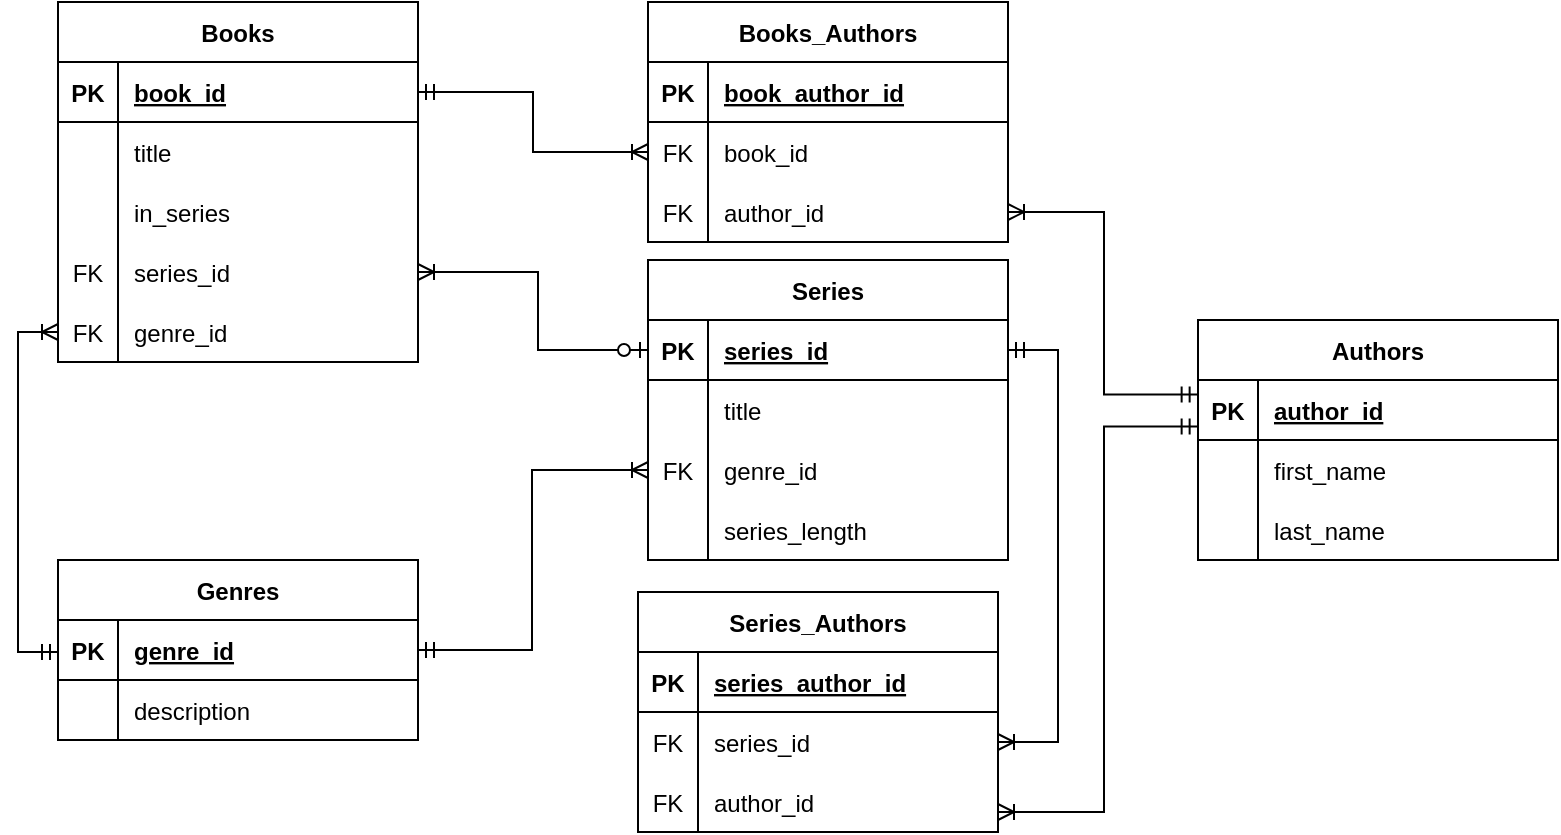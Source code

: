 <mxfile version="20.8.16" type="device"><diagram id="YcVGNWYX_0p9WS18v-X_" name="Page-1"><mxGraphModel dx="988" dy="469" grid="1" gridSize="10" guides="1" tooltips="1" connect="1" arrows="1" fold="1" page="1" pageScale="1" pageWidth="850" pageHeight="1100" math="0" shadow="0"><root><mxCell id="0"/><mxCell id="1" parent="0"/><mxCell id="V2rKV4Rya1Wr2MBm10I8-1" value="Books" style="shape=table;startSize=30;container=1;collapsible=1;childLayout=tableLayout;fixedRows=1;rowLines=0;fontStyle=1;align=center;resizeLast=1;" parent="1" vertex="1"><mxGeometry x="40" y="25" width="180" height="180" as="geometry"/></mxCell><mxCell id="V2rKV4Rya1Wr2MBm10I8-2" value="" style="shape=tableRow;horizontal=0;startSize=0;swimlaneHead=0;swimlaneBody=0;fillColor=none;collapsible=0;dropTarget=0;points=[[0,0.5],[1,0.5]];portConstraint=eastwest;top=0;left=0;right=0;bottom=1;" parent="V2rKV4Rya1Wr2MBm10I8-1" vertex="1"><mxGeometry y="30" width="180" height="30" as="geometry"/></mxCell><mxCell id="V2rKV4Rya1Wr2MBm10I8-3" value="PK" style="shape=partialRectangle;connectable=0;fillColor=none;top=0;left=0;bottom=0;right=0;fontStyle=1;overflow=hidden;" parent="V2rKV4Rya1Wr2MBm10I8-2" vertex="1"><mxGeometry width="30" height="30" as="geometry"><mxRectangle width="30" height="30" as="alternateBounds"/></mxGeometry></mxCell><mxCell id="V2rKV4Rya1Wr2MBm10I8-4" value="book_id" style="shape=partialRectangle;connectable=0;fillColor=none;top=0;left=0;bottom=0;right=0;align=left;spacingLeft=6;fontStyle=5;overflow=hidden;" parent="V2rKV4Rya1Wr2MBm10I8-2" vertex="1"><mxGeometry x="30" width="150" height="30" as="geometry"><mxRectangle width="150" height="30" as="alternateBounds"/></mxGeometry></mxCell><mxCell id="59JMAN7m0pr_UB3jUuOd-1" style="shape=tableRow;horizontal=0;startSize=0;swimlaneHead=0;swimlaneBody=0;fillColor=none;collapsible=0;dropTarget=0;points=[[0,0.5],[1,0.5]];portConstraint=eastwest;top=0;left=0;right=0;bottom=0;" parent="V2rKV4Rya1Wr2MBm10I8-1" vertex="1"><mxGeometry y="60" width="180" height="30" as="geometry"/></mxCell><mxCell id="59JMAN7m0pr_UB3jUuOd-2" style="shape=partialRectangle;connectable=0;fillColor=none;top=0;left=0;bottom=0;right=0;editable=1;overflow=hidden;" parent="59JMAN7m0pr_UB3jUuOd-1" vertex="1"><mxGeometry width="30" height="30" as="geometry"><mxRectangle width="30" height="30" as="alternateBounds"/></mxGeometry></mxCell><mxCell id="59JMAN7m0pr_UB3jUuOd-3" value="title" style="shape=partialRectangle;connectable=0;fillColor=none;top=0;left=0;bottom=0;right=0;align=left;spacingLeft=6;overflow=hidden;" parent="59JMAN7m0pr_UB3jUuOd-1" vertex="1"><mxGeometry x="30" width="150" height="30" as="geometry"><mxRectangle width="150" height="30" as="alternateBounds"/></mxGeometry></mxCell><mxCell id="V2rKV4Rya1Wr2MBm10I8-8" value="" style="shape=tableRow;horizontal=0;startSize=0;swimlaneHead=0;swimlaneBody=0;fillColor=none;collapsible=0;dropTarget=0;points=[[0,0.5],[1,0.5]];portConstraint=eastwest;top=0;left=0;right=0;bottom=0;" parent="V2rKV4Rya1Wr2MBm10I8-1" vertex="1"><mxGeometry y="90" width="180" height="30" as="geometry"/></mxCell><mxCell id="V2rKV4Rya1Wr2MBm10I8-9" value="" style="shape=partialRectangle;connectable=0;fillColor=none;top=0;left=0;bottom=0;right=0;editable=1;overflow=hidden;" parent="V2rKV4Rya1Wr2MBm10I8-8" vertex="1"><mxGeometry width="30" height="30" as="geometry"><mxRectangle width="30" height="30" as="alternateBounds"/></mxGeometry></mxCell><mxCell id="V2rKV4Rya1Wr2MBm10I8-10" value="in_series" style="shape=partialRectangle;connectable=0;fillColor=none;top=0;left=0;bottom=0;right=0;align=left;spacingLeft=6;overflow=hidden;" parent="V2rKV4Rya1Wr2MBm10I8-8" vertex="1"><mxGeometry x="30" width="150" height="30" as="geometry"><mxRectangle width="150" height="30" as="alternateBounds"/></mxGeometry></mxCell><mxCell id="V2rKV4Rya1Wr2MBm10I8-14" style="shape=tableRow;horizontal=0;startSize=0;swimlaneHead=0;swimlaneBody=0;fillColor=none;collapsible=0;dropTarget=0;points=[[0,0.5],[1,0.5]];portConstraint=eastwest;top=0;left=0;right=0;bottom=0;" parent="V2rKV4Rya1Wr2MBm10I8-1" vertex="1"><mxGeometry y="120" width="180" height="30" as="geometry"/></mxCell><mxCell id="V2rKV4Rya1Wr2MBm10I8-15" value="FK" style="shape=partialRectangle;connectable=0;fillColor=none;top=0;left=0;bottom=0;right=0;editable=1;overflow=hidden;" parent="V2rKV4Rya1Wr2MBm10I8-14" vertex="1"><mxGeometry width="30" height="30" as="geometry"><mxRectangle width="30" height="30" as="alternateBounds"/></mxGeometry></mxCell><mxCell id="V2rKV4Rya1Wr2MBm10I8-16" value="series_id" style="shape=partialRectangle;connectable=0;fillColor=none;top=0;left=0;bottom=0;right=0;align=left;spacingLeft=6;overflow=hidden;" parent="V2rKV4Rya1Wr2MBm10I8-14" vertex="1"><mxGeometry x="30" width="150" height="30" as="geometry"><mxRectangle width="150" height="30" as="alternateBounds"/></mxGeometry></mxCell><mxCell id="V2rKV4Rya1Wr2MBm10I8-20" style="shape=tableRow;horizontal=0;startSize=0;swimlaneHead=0;swimlaneBody=0;fillColor=none;collapsible=0;dropTarget=0;points=[[0,0.5],[1,0.5]];portConstraint=eastwest;top=0;left=0;right=0;bottom=0;" parent="V2rKV4Rya1Wr2MBm10I8-1" vertex="1"><mxGeometry y="150" width="180" height="30" as="geometry"/></mxCell><mxCell id="V2rKV4Rya1Wr2MBm10I8-21" value="FK" style="shape=partialRectangle;connectable=0;fillColor=none;top=0;left=0;bottom=0;right=0;editable=1;overflow=hidden;" parent="V2rKV4Rya1Wr2MBm10I8-20" vertex="1"><mxGeometry width="30" height="30" as="geometry"><mxRectangle width="30" height="30" as="alternateBounds"/></mxGeometry></mxCell><mxCell id="V2rKV4Rya1Wr2MBm10I8-22" value="genre_id" style="shape=partialRectangle;connectable=0;fillColor=none;top=0;left=0;bottom=0;right=0;align=left;spacingLeft=6;overflow=hidden;" parent="V2rKV4Rya1Wr2MBm10I8-20" vertex="1"><mxGeometry x="30" width="150" height="30" as="geometry"><mxRectangle width="150" height="30" as="alternateBounds"/></mxGeometry></mxCell><mxCell id="V2rKV4Rya1Wr2MBm10I8-23" value="Authors" style="shape=table;startSize=30;container=1;collapsible=1;childLayout=tableLayout;fixedRows=1;rowLines=0;fontStyle=1;align=center;resizeLast=1;" parent="1" vertex="1"><mxGeometry x="610" y="184" width="180" height="120" as="geometry"/></mxCell><mxCell id="V2rKV4Rya1Wr2MBm10I8-24" value="" style="shape=tableRow;horizontal=0;startSize=0;swimlaneHead=0;swimlaneBody=0;fillColor=none;collapsible=0;dropTarget=0;points=[[0,0.5],[1,0.5]];portConstraint=eastwest;top=0;left=0;right=0;bottom=1;" parent="V2rKV4Rya1Wr2MBm10I8-23" vertex="1"><mxGeometry y="30" width="180" height="30" as="geometry"/></mxCell><mxCell id="V2rKV4Rya1Wr2MBm10I8-25" value="PK" style="shape=partialRectangle;connectable=0;fillColor=none;top=0;left=0;bottom=0;right=0;fontStyle=1;overflow=hidden;" parent="V2rKV4Rya1Wr2MBm10I8-24" vertex="1"><mxGeometry width="30" height="30" as="geometry"><mxRectangle width="30" height="30" as="alternateBounds"/></mxGeometry></mxCell><mxCell id="V2rKV4Rya1Wr2MBm10I8-26" value="author_id" style="shape=partialRectangle;connectable=0;fillColor=none;top=0;left=0;bottom=0;right=0;align=left;spacingLeft=6;fontStyle=5;overflow=hidden;" parent="V2rKV4Rya1Wr2MBm10I8-24" vertex="1"><mxGeometry x="30" width="150" height="30" as="geometry"><mxRectangle width="150" height="30" as="alternateBounds"/></mxGeometry></mxCell><mxCell id="V2rKV4Rya1Wr2MBm10I8-27" value="" style="shape=tableRow;horizontal=0;startSize=0;swimlaneHead=0;swimlaneBody=0;fillColor=none;collapsible=0;dropTarget=0;points=[[0,0.5],[1,0.5]];portConstraint=eastwest;top=0;left=0;right=0;bottom=0;" parent="V2rKV4Rya1Wr2MBm10I8-23" vertex="1"><mxGeometry y="60" width="180" height="30" as="geometry"/></mxCell><mxCell id="V2rKV4Rya1Wr2MBm10I8-28" value="" style="shape=partialRectangle;connectable=0;fillColor=none;top=0;left=0;bottom=0;right=0;editable=1;overflow=hidden;" parent="V2rKV4Rya1Wr2MBm10I8-27" vertex="1"><mxGeometry width="30" height="30" as="geometry"><mxRectangle width="30" height="30" as="alternateBounds"/></mxGeometry></mxCell><mxCell id="V2rKV4Rya1Wr2MBm10I8-29" value="first_name" style="shape=partialRectangle;connectable=0;fillColor=none;top=0;left=0;bottom=0;right=0;align=left;spacingLeft=6;overflow=hidden;" parent="V2rKV4Rya1Wr2MBm10I8-27" vertex="1"><mxGeometry x="30" width="150" height="30" as="geometry"><mxRectangle width="150" height="30" as="alternateBounds"/></mxGeometry></mxCell><mxCell id="V2rKV4Rya1Wr2MBm10I8-30" value="" style="shape=tableRow;horizontal=0;startSize=0;swimlaneHead=0;swimlaneBody=0;fillColor=none;collapsible=0;dropTarget=0;points=[[0,0.5],[1,0.5]];portConstraint=eastwest;top=0;left=0;right=0;bottom=0;" parent="V2rKV4Rya1Wr2MBm10I8-23" vertex="1"><mxGeometry y="90" width="180" height="30" as="geometry"/></mxCell><mxCell id="V2rKV4Rya1Wr2MBm10I8-31" value="" style="shape=partialRectangle;connectable=0;fillColor=none;top=0;left=0;bottom=0;right=0;editable=1;overflow=hidden;" parent="V2rKV4Rya1Wr2MBm10I8-30" vertex="1"><mxGeometry width="30" height="30" as="geometry"><mxRectangle width="30" height="30" as="alternateBounds"/></mxGeometry></mxCell><mxCell id="V2rKV4Rya1Wr2MBm10I8-32" value="last_name" style="shape=partialRectangle;connectable=0;fillColor=none;top=0;left=0;bottom=0;right=0;align=left;spacingLeft=6;overflow=hidden;" parent="V2rKV4Rya1Wr2MBm10I8-30" vertex="1"><mxGeometry x="30" width="150" height="30" as="geometry"><mxRectangle width="150" height="30" as="alternateBounds"/></mxGeometry></mxCell><mxCell id="V2rKV4Rya1Wr2MBm10I8-39" value="Genres" style="shape=table;startSize=30;container=1;collapsible=1;childLayout=tableLayout;fixedRows=1;rowLines=0;fontStyle=1;align=center;resizeLast=1;" parent="1" vertex="1"><mxGeometry x="40" y="304" width="180" height="90" as="geometry"/></mxCell><mxCell id="V2rKV4Rya1Wr2MBm10I8-40" value="" style="shape=tableRow;horizontal=0;startSize=0;swimlaneHead=0;swimlaneBody=0;fillColor=none;collapsible=0;dropTarget=0;points=[[0,0.5],[1,0.5]];portConstraint=eastwest;top=0;left=0;right=0;bottom=1;" parent="V2rKV4Rya1Wr2MBm10I8-39" vertex="1"><mxGeometry y="30" width="180" height="30" as="geometry"/></mxCell><mxCell id="V2rKV4Rya1Wr2MBm10I8-41" value="PK" style="shape=partialRectangle;connectable=0;fillColor=none;top=0;left=0;bottom=0;right=0;fontStyle=1;overflow=hidden;" parent="V2rKV4Rya1Wr2MBm10I8-40" vertex="1"><mxGeometry width="30" height="30" as="geometry"><mxRectangle width="30" height="30" as="alternateBounds"/></mxGeometry></mxCell><mxCell id="V2rKV4Rya1Wr2MBm10I8-42" value="genre_id" style="shape=partialRectangle;connectable=0;fillColor=none;top=0;left=0;bottom=0;right=0;align=left;spacingLeft=6;fontStyle=5;overflow=hidden;" parent="V2rKV4Rya1Wr2MBm10I8-40" vertex="1"><mxGeometry x="30" width="150" height="30" as="geometry"><mxRectangle width="150" height="30" as="alternateBounds"/></mxGeometry></mxCell><mxCell id="V2rKV4Rya1Wr2MBm10I8-43" value="" style="shape=tableRow;horizontal=0;startSize=0;swimlaneHead=0;swimlaneBody=0;fillColor=none;collapsible=0;dropTarget=0;points=[[0,0.5],[1,0.5]];portConstraint=eastwest;top=0;left=0;right=0;bottom=0;" parent="V2rKV4Rya1Wr2MBm10I8-39" vertex="1"><mxGeometry y="60" width="180" height="30" as="geometry"/></mxCell><mxCell id="V2rKV4Rya1Wr2MBm10I8-44" value="" style="shape=partialRectangle;connectable=0;fillColor=none;top=0;left=0;bottom=0;right=0;editable=1;overflow=hidden;" parent="V2rKV4Rya1Wr2MBm10I8-43" vertex="1"><mxGeometry width="30" height="30" as="geometry"><mxRectangle width="30" height="30" as="alternateBounds"/></mxGeometry></mxCell><mxCell id="V2rKV4Rya1Wr2MBm10I8-45" value="description" style="shape=partialRectangle;connectable=0;fillColor=none;top=0;left=0;bottom=0;right=0;align=left;spacingLeft=6;overflow=hidden;" parent="V2rKV4Rya1Wr2MBm10I8-43" vertex="1"><mxGeometry x="30" width="150" height="30" as="geometry"><mxRectangle width="150" height="30" as="alternateBounds"/></mxGeometry></mxCell><mxCell id="V2rKV4Rya1Wr2MBm10I8-52" value="Series" style="shape=table;startSize=30;container=1;collapsible=1;childLayout=tableLayout;fixedRows=1;rowLines=0;fontStyle=1;align=center;resizeLast=1;" parent="1" vertex="1"><mxGeometry x="335" y="154" width="180" height="150" as="geometry"/></mxCell><mxCell id="V2rKV4Rya1Wr2MBm10I8-53" value="" style="shape=tableRow;horizontal=0;startSize=0;swimlaneHead=0;swimlaneBody=0;fillColor=none;collapsible=0;dropTarget=0;points=[[0,0.5],[1,0.5]];portConstraint=eastwest;top=0;left=0;right=0;bottom=1;" parent="V2rKV4Rya1Wr2MBm10I8-52" vertex="1"><mxGeometry y="30" width="180" height="30" as="geometry"/></mxCell><mxCell id="V2rKV4Rya1Wr2MBm10I8-54" value="PK" style="shape=partialRectangle;connectable=0;fillColor=none;top=0;left=0;bottom=0;right=0;fontStyle=1;overflow=hidden;" parent="V2rKV4Rya1Wr2MBm10I8-53" vertex="1"><mxGeometry width="30" height="30" as="geometry"><mxRectangle width="30" height="30" as="alternateBounds"/></mxGeometry></mxCell><mxCell id="V2rKV4Rya1Wr2MBm10I8-55" value="series_id" style="shape=partialRectangle;connectable=0;fillColor=none;top=0;left=0;bottom=0;right=0;align=left;spacingLeft=6;fontStyle=5;overflow=hidden;" parent="V2rKV4Rya1Wr2MBm10I8-53" vertex="1"><mxGeometry x="30" width="150" height="30" as="geometry"><mxRectangle width="150" height="30" as="alternateBounds"/></mxGeometry></mxCell><mxCell id="fojaukvqfrUIzvgIrmPr-30" style="shape=tableRow;horizontal=0;startSize=0;swimlaneHead=0;swimlaneBody=0;fillColor=none;collapsible=0;dropTarget=0;points=[[0,0.5],[1,0.5]];portConstraint=eastwest;top=0;left=0;right=0;bottom=0;" parent="V2rKV4Rya1Wr2MBm10I8-52" vertex="1"><mxGeometry y="60" width="180" height="30" as="geometry"/></mxCell><mxCell id="fojaukvqfrUIzvgIrmPr-31" style="shape=partialRectangle;connectable=0;fillColor=none;top=0;left=0;bottom=0;right=0;editable=1;overflow=hidden;" parent="fojaukvqfrUIzvgIrmPr-30" vertex="1"><mxGeometry width="30" height="30" as="geometry"><mxRectangle width="30" height="30" as="alternateBounds"/></mxGeometry></mxCell><mxCell id="fojaukvqfrUIzvgIrmPr-32" value="title" style="shape=partialRectangle;connectable=0;fillColor=none;top=0;left=0;bottom=0;right=0;align=left;spacingLeft=6;overflow=hidden;" parent="fojaukvqfrUIzvgIrmPr-30" vertex="1"><mxGeometry x="30" width="150" height="30" as="geometry"><mxRectangle width="150" height="30" as="alternateBounds"/></mxGeometry></mxCell><mxCell id="V2rKV4Rya1Wr2MBm10I8-56" value="" style="shape=tableRow;horizontal=0;startSize=0;swimlaneHead=0;swimlaneBody=0;fillColor=none;collapsible=0;dropTarget=0;points=[[0,0.5],[1,0.5]];portConstraint=eastwest;top=0;left=0;right=0;bottom=0;" parent="V2rKV4Rya1Wr2MBm10I8-52" vertex="1"><mxGeometry y="90" width="180" height="30" as="geometry"/></mxCell><mxCell id="V2rKV4Rya1Wr2MBm10I8-57" value="FK" style="shape=partialRectangle;connectable=0;fillColor=none;top=0;left=0;bottom=0;right=0;editable=1;overflow=hidden;" parent="V2rKV4Rya1Wr2MBm10I8-56" vertex="1"><mxGeometry width="30" height="30" as="geometry"><mxRectangle width="30" height="30" as="alternateBounds"/></mxGeometry></mxCell><mxCell id="V2rKV4Rya1Wr2MBm10I8-58" value="genre_id" style="shape=partialRectangle;connectable=0;fillColor=none;top=0;left=0;bottom=0;right=0;align=left;spacingLeft=6;overflow=hidden;" parent="V2rKV4Rya1Wr2MBm10I8-56" vertex="1"><mxGeometry x="30" width="150" height="30" as="geometry"><mxRectangle width="150" height="30" as="alternateBounds"/></mxGeometry></mxCell><mxCell id="V2rKV4Rya1Wr2MBm10I8-59" value="" style="shape=tableRow;horizontal=0;startSize=0;swimlaneHead=0;swimlaneBody=0;fillColor=none;collapsible=0;dropTarget=0;points=[[0,0.5],[1,0.5]];portConstraint=eastwest;top=0;left=0;right=0;bottom=0;" parent="V2rKV4Rya1Wr2MBm10I8-52" vertex="1"><mxGeometry y="120" width="180" height="30" as="geometry"/></mxCell><mxCell id="V2rKV4Rya1Wr2MBm10I8-60" value="" style="shape=partialRectangle;connectable=0;fillColor=none;top=0;left=0;bottom=0;right=0;editable=1;overflow=hidden;" parent="V2rKV4Rya1Wr2MBm10I8-59" vertex="1"><mxGeometry width="30" height="30" as="geometry"><mxRectangle width="30" height="30" as="alternateBounds"/></mxGeometry></mxCell><mxCell id="V2rKV4Rya1Wr2MBm10I8-61" value="series_length" style="shape=partialRectangle;connectable=0;fillColor=none;top=0;left=0;bottom=0;right=0;align=left;spacingLeft=6;overflow=hidden;" parent="V2rKV4Rya1Wr2MBm10I8-59" vertex="1"><mxGeometry x="30" width="150" height="30" as="geometry"><mxRectangle width="150" height="30" as="alternateBounds"/></mxGeometry></mxCell><mxCell id="V2rKV4Rya1Wr2MBm10I8-91" value="" style="edgeStyle=elbowEdgeStyle;fontSize=12;html=1;endArrow=ERoneToMany;startArrow=ERzeroToOne;rounded=0;exitX=0;exitY=0.5;exitDx=0;exitDy=0;entryX=1;entryY=0.5;entryDx=0;entryDy=0;" parent="1" source="V2rKV4Rya1Wr2MBm10I8-53" target="V2rKV4Rya1Wr2MBm10I8-14" edge="1"><mxGeometry width="100" height="100" relative="1" as="geometry"><mxPoint x="660" y="270" as="sourcePoint"/><mxPoint x="30" y="170" as="targetPoint"/><Array as="points"><mxPoint x="280" y="170"/><mxPoint x="20" y="230"/></Array></mxGeometry></mxCell><mxCell id="V2rKV4Rya1Wr2MBm10I8-92" value="" style="edgeStyle=elbowEdgeStyle;fontSize=12;html=1;endArrow=ERoneToMany;startArrow=ERmandOne;rounded=0;shadow=0;jumpStyle=arc;exitX=0;exitY=0.533;exitDx=0;exitDy=0;entryX=0;entryY=0.5;entryDx=0;entryDy=0;exitPerimeter=0;" parent="1" source="V2rKV4Rya1Wr2MBm10I8-40" target="V2rKV4Rya1Wr2MBm10I8-20" edge="1"><mxGeometry width="100" height="100" relative="1" as="geometry"><mxPoint x="350" y="320" as="sourcePoint"/><mxPoint x="240" y="200" as="targetPoint"/><Array as="points"><mxPoint x="20" y="270"/></Array></mxGeometry></mxCell><mxCell id="V2rKV4Rya1Wr2MBm10I8-94" value="" style="edgeStyle=elbowEdgeStyle;fontSize=12;html=1;endArrow=ERmandOne;startArrow=ERoneToMany;rounded=0;shadow=0;jumpStyle=arc;exitX=1;exitY=0.5;exitDx=0;exitDy=0;entryX=1;entryY=0.5;entryDx=0;entryDy=0;startFill=0;endFill=0;" parent="1" source="fojaukvqfrUIzvgIrmPr-21" target="V2rKV4Rya1Wr2MBm10I8-53" edge="1"><mxGeometry width="100" height="100" relative="1" as="geometry"><mxPoint x="350" y="335" as="sourcePoint"/><mxPoint x="520" y="200" as="targetPoint"/><Array as="points"><mxPoint x="540" y="300"/><mxPoint x="290" y="380"/><mxPoint x="290" y="370"/></Array></mxGeometry></mxCell><mxCell id="x09nJ67AgPY3by1PB_oo-4" value="" style="edgeStyle=orthogonalEdgeStyle;fontSize=12;html=1;endArrow=ERoneToMany;startArrow=ERmandOne;rounded=0;exitX=1;exitY=0.5;exitDx=0;exitDy=0;endFill=0;entryX=0;entryY=0.5;entryDx=0;entryDy=0;startFill=0;" parent="1" source="V2rKV4Rya1Wr2MBm10I8-2" target="fojaukvqfrUIzvgIrmPr-11" edge="1"><mxGeometry width="100" height="100" relative="1" as="geometry"><mxPoint x="240" y="170" as="sourcePoint"/><mxPoint x="330" y="60" as="targetPoint"/></mxGeometry></mxCell><mxCell id="x09nJ67AgPY3by1PB_oo-5" value="" style="edgeStyle=elbowEdgeStyle;fontSize=12;html=1;endArrow=ERmandOne;startArrow=ERoneToMany;rounded=0;shadow=0;jumpStyle=arc;entryX=1;entryY=0.5;entryDx=0;entryDy=0;endFill=0;exitX=0;exitY=0.5;exitDx=0;exitDy=0;" parent="1" source="V2rKV4Rya1Wr2MBm10I8-56" target="V2rKV4Rya1Wr2MBm10I8-40" edge="1"><mxGeometry width="100" height="100" relative="1" as="geometry"><mxPoint x="330" y="259" as="sourcePoint"/><mxPoint x="640" y="390" as="targetPoint"/><Array as="points"><mxPoint x="277" y="286"/><mxPoint x="310" y="310"/><mxPoint x="310" y="250"/></Array></mxGeometry></mxCell><mxCell id="Y_9Jyx2ZIjU98_TrYNg2-1" value="Books_Authors" style="shape=table;startSize=30;container=1;collapsible=1;childLayout=tableLayout;fixedRows=1;rowLines=0;fontStyle=1;align=center;resizeLast=1;" parent="1" vertex="1"><mxGeometry x="335" y="25" width="180" height="120" as="geometry"/></mxCell><mxCell id="fojaukvqfrUIzvgIrmPr-2" value="" style="shape=tableRow;horizontal=0;startSize=0;swimlaneHead=0;swimlaneBody=0;fillColor=none;collapsible=0;dropTarget=0;points=[[0,0.5],[1,0.5]];portConstraint=eastwest;top=0;left=0;right=0;bottom=1;" parent="Y_9Jyx2ZIjU98_TrYNg2-1" vertex="1"><mxGeometry y="30" width="180" height="30" as="geometry"/></mxCell><mxCell id="fojaukvqfrUIzvgIrmPr-3" value="PK" style="shape=partialRectangle;connectable=0;fillColor=none;top=0;left=0;bottom=0;right=0;fontStyle=1;overflow=hidden;" parent="fojaukvqfrUIzvgIrmPr-2" vertex="1"><mxGeometry width="30" height="30" as="geometry"><mxRectangle width="30" height="30" as="alternateBounds"/></mxGeometry></mxCell><mxCell id="fojaukvqfrUIzvgIrmPr-4" value="book_author_id" style="shape=partialRectangle;connectable=0;fillColor=none;top=0;left=0;bottom=0;right=0;align=left;spacingLeft=6;fontStyle=5;overflow=hidden;" parent="fojaukvqfrUIzvgIrmPr-2" vertex="1"><mxGeometry x="30" width="150" height="30" as="geometry"><mxRectangle width="150" height="30" as="alternateBounds"/></mxGeometry></mxCell><mxCell id="fojaukvqfrUIzvgIrmPr-11" style="shape=tableRow;horizontal=0;startSize=0;swimlaneHead=0;swimlaneBody=0;fillColor=none;collapsible=0;dropTarget=0;points=[[0,0.5],[1,0.5]];portConstraint=eastwest;top=0;left=0;right=0;bottom=0;" parent="Y_9Jyx2ZIjU98_TrYNg2-1" vertex="1"><mxGeometry y="60" width="180" height="30" as="geometry"/></mxCell><mxCell id="fojaukvqfrUIzvgIrmPr-12" value="FK" style="shape=partialRectangle;connectable=0;fillColor=none;top=0;left=0;bottom=0;right=0;editable=1;overflow=hidden;" parent="fojaukvqfrUIzvgIrmPr-11" vertex="1"><mxGeometry width="30" height="30" as="geometry"><mxRectangle width="30" height="30" as="alternateBounds"/></mxGeometry></mxCell><mxCell id="fojaukvqfrUIzvgIrmPr-13" value="book_id" style="shape=partialRectangle;connectable=0;fillColor=none;top=0;left=0;bottom=0;right=0;align=left;spacingLeft=6;overflow=hidden;" parent="fojaukvqfrUIzvgIrmPr-11" vertex="1"><mxGeometry x="30" width="150" height="30" as="geometry"><mxRectangle width="150" height="30" as="alternateBounds"/></mxGeometry></mxCell><mxCell id="fojaukvqfrUIzvgIrmPr-14" style="shape=tableRow;horizontal=0;startSize=0;swimlaneHead=0;swimlaneBody=0;fillColor=none;collapsible=0;dropTarget=0;points=[[0,0.5],[1,0.5]];portConstraint=eastwest;top=0;left=0;right=0;bottom=0;" parent="Y_9Jyx2ZIjU98_TrYNg2-1" vertex="1"><mxGeometry y="90" width="180" height="30" as="geometry"/></mxCell><mxCell id="fojaukvqfrUIzvgIrmPr-15" value="FK" style="shape=partialRectangle;connectable=0;fillColor=none;top=0;left=0;bottom=0;right=0;editable=1;overflow=hidden;" parent="fojaukvqfrUIzvgIrmPr-14" vertex="1"><mxGeometry width="30" height="30" as="geometry"><mxRectangle width="30" height="30" as="alternateBounds"/></mxGeometry></mxCell><mxCell id="fojaukvqfrUIzvgIrmPr-16" value="author_id" style="shape=partialRectangle;connectable=0;fillColor=none;top=0;left=0;bottom=0;right=0;align=left;spacingLeft=6;overflow=hidden;" parent="fojaukvqfrUIzvgIrmPr-14" vertex="1"><mxGeometry x="30" width="150" height="30" as="geometry"><mxRectangle width="150" height="30" as="alternateBounds"/></mxGeometry></mxCell><mxCell id="Y_9Jyx2ZIjU98_TrYNg2-11" value="" style="edgeStyle=orthogonalEdgeStyle;fontSize=12;html=1;endArrow=ERmandOne;startArrow=ERoneToMany;rounded=0;entryX=-0.001;entryY=0.24;entryDx=0;entryDy=0;entryPerimeter=0;startFill=0;endFill=0;" parent="1" target="V2rKV4Rya1Wr2MBm10I8-24" edge="1"><mxGeometry width="100" height="100" relative="1" as="geometry"><mxPoint x="515" y="130" as="sourcePoint"/><mxPoint x="440" y="140" as="targetPoint"/><Array as="points"><mxPoint x="515" y="130"/><mxPoint x="563" y="130"/><mxPoint x="563" y="221"/></Array></mxGeometry></mxCell><mxCell id="Y_9Jyx2ZIjU98_TrYNg2-12" value="Series_Authors" style="shape=table;startSize=30;container=1;collapsible=1;childLayout=tableLayout;fixedRows=1;rowLines=0;fontStyle=1;align=center;resizeLast=1;" parent="1" vertex="1"><mxGeometry x="330" y="320" width="180" height="120" as="geometry"/></mxCell><mxCell id="fojaukvqfrUIzvgIrmPr-18" value="" style="shape=tableRow;horizontal=0;startSize=0;swimlaneHead=0;swimlaneBody=0;fillColor=none;collapsible=0;dropTarget=0;points=[[0,0.5],[1,0.5]];portConstraint=eastwest;top=0;left=0;right=0;bottom=1;" parent="Y_9Jyx2ZIjU98_TrYNg2-12" vertex="1"><mxGeometry y="30" width="180" height="30" as="geometry"/></mxCell><mxCell id="fojaukvqfrUIzvgIrmPr-19" value="PK" style="shape=partialRectangle;connectable=0;fillColor=none;top=0;left=0;bottom=0;right=0;fontStyle=1;overflow=hidden;" parent="fojaukvqfrUIzvgIrmPr-18" vertex="1"><mxGeometry width="30" height="30" as="geometry"><mxRectangle width="30" height="30" as="alternateBounds"/></mxGeometry></mxCell><mxCell id="fojaukvqfrUIzvgIrmPr-20" value="series_author_id" style="shape=partialRectangle;connectable=0;fillColor=none;top=0;left=0;bottom=0;right=0;align=left;spacingLeft=6;fontStyle=5;overflow=hidden;" parent="fojaukvqfrUIzvgIrmPr-18" vertex="1"><mxGeometry x="30" width="150" height="30" as="geometry"><mxRectangle width="150" height="30" as="alternateBounds"/></mxGeometry></mxCell><mxCell id="fojaukvqfrUIzvgIrmPr-21" style="shape=tableRow;horizontal=0;startSize=0;swimlaneHead=0;swimlaneBody=0;fillColor=none;collapsible=0;dropTarget=0;points=[[0,0.5],[1,0.5]];portConstraint=eastwest;top=0;left=0;right=0;bottom=0;" parent="Y_9Jyx2ZIjU98_TrYNg2-12" vertex="1"><mxGeometry y="60" width="180" height="30" as="geometry"/></mxCell><mxCell id="fojaukvqfrUIzvgIrmPr-22" value="FK" style="shape=partialRectangle;connectable=0;fillColor=none;top=0;left=0;bottom=0;right=0;editable=1;overflow=hidden;" parent="fojaukvqfrUIzvgIrmPr-21" vertex="1"><mxGeometry width="30" height="30" as="geometry"><mxRectangle width="30" height="30" as="alternateBounds"/></mxGeometry></mxCell><mxCell id="fojaukvqfrUIzvgIrmPr-23" value="series_id" style="shape=partialRectangle;connectable=0;fillColor=none;top=0;left=0;bottom=0;right=0;align=left;spacingLeft=6;overflow=hidden;" parent="fojaukvqfrUIzvgIrmPr-21" vertex="1"><mxGeometry x="30" width="150" height="30" as="geometry"><mxRectangle width="150" height="30" as="alternateBounds"/></mxGeometry></mxCell><mxCell id="fojaukvqfrUIzvgIrmPr-24" style="shape=tableRow;horizontal=0;startSize=0;swimlaneHead=0;swimlaneBody=0;fillColor=none;collapsible=0;dropTarget=0;points=[[0,0.5],[1,0.5]];portConstraint=eastwest;top=0;left=0;right=0;bottom=0;" parent="Y_9Jyx2ZIjU98_TrYNg2-12" vertex="1"><mxGeometry y="90" width="180" height="30" as="geometry"/></mxCell><mxCell id="fojaukvqfrUIzvgIrmPr-25" value="FK" style="shape=partialRectangle;connectable=0;fillColor=none;top=0;left=0;bottom=0;right=0;editable=1;overflow=hidden;" parent="fojaukvqfrUIzvgIrmPr-24" vertex="1"><mxGeometry width="30" height="30" as="geometry"><mxRectangle width="30" height="30" as="alternateBounds"/></mxGeometry></mxCell><mxCell id="fojaukvqfrUIzvgIrmPr-26" value="author_id" style="shape=partialRectangle;connectable=0;fillColor=none;top=0;left=0;bottom=0;right=0;align=left;spacingLeft=6;overflow=hidden;" parent="fojaukvqfrUIzvgIrmPr-24" vertex="1"><mxGeometry x="30" width="150" height="30" as="geometry"><mxRectangle width="150" height="30" as="alternateBounds"/></mxGeometry></mxCell><mxCell id="Y_9Jyx2ZIjU98_TrYNg2-21" style="edgeStyle=orthogonalEdgeStyle;rounded=0;orthogonalLoop=1;jettySize=auto;html=1;entryX=-0.001;entryY=0.773;entryDx=0;entryDy=0;endArrow=ERmandOne;endFill=0;startArrow=ERoneToMany;startFill=0;entryPerimeter=0;" parent="1" target="V2rKV4Rya1Wr2MBm10I8-24" edge="1"><mxGeometry relative="1" as="geometry"><mxPoint x="510" y="430" as="sourcePoint"/><Array as="points"><mxPoint x="563" y="430"/><mxPoint x="563" y="237"/></Array></mxGeometry></mxCell></root></mxGraphModel></diagram></mxfile>